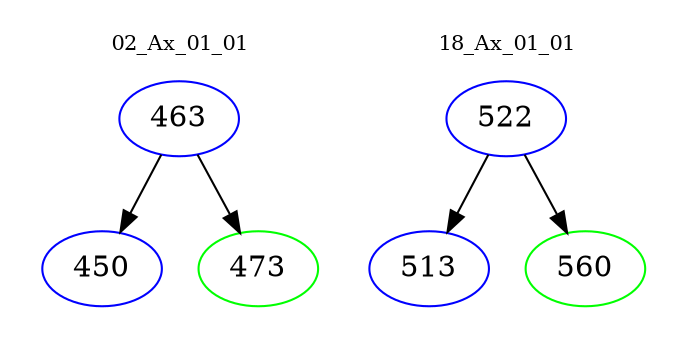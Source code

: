 digraph{
subgraph cluster_0 {
color = white
label = "02_Ax_01_01";
fontsize=10;
T0_463 [label="463", color="blue"]
T0_463 -> T0_450 [color="black"]
T0_450 [label="450", color="blue"]
T0_463 -> T0_473 [color="black"]
T0_473 [label="473", color="green"]
}
subgraph cluster_1 {
color = white
label = "18_Ax_01_01";
fontsize=10;
T1_522 [label="522", color="blue"]
T1_522 -> T1_513 [color="black"]
T1_513 [label="513", color="blue"]
T1_522 -> T1_560 [color="black"]
T1_560 [label="560", color="green"]
}
}
